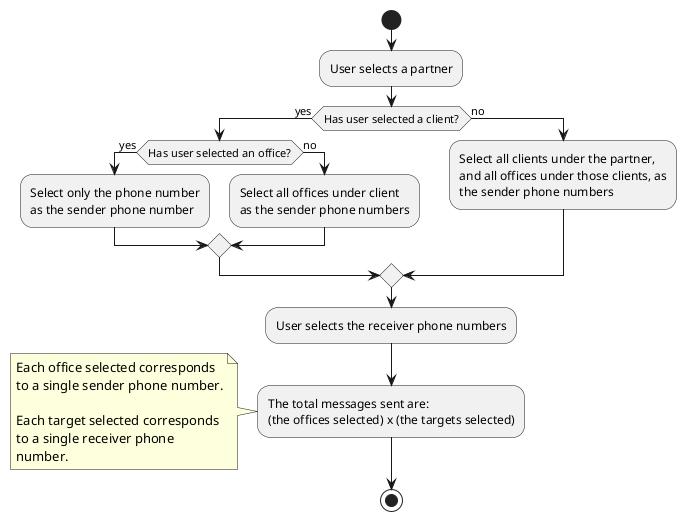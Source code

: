 @startuml
start
:User selects a partner;
if (Has user selected a client?) then (yes)
    if (Has user selected an office?) then (yes)
        :Select only the phone number
        as the sender phone number;
    else (no)
        :Select all offices under client
        as the sender phone numbers;
    endif
else (no)
    :Select all clients under the partner,
    and all offices under those clients, as
    the sender phone numbers;
endif
:User selects the receiver phone numbers;
:The total messages sent are:
(the offices selected) x (the targets selected);
note left
    Each office selected corresponds
    to a single sender phone number.

    Each target selected corresponds
    to a single receiver phone
    number.
end note
stop
@enduml